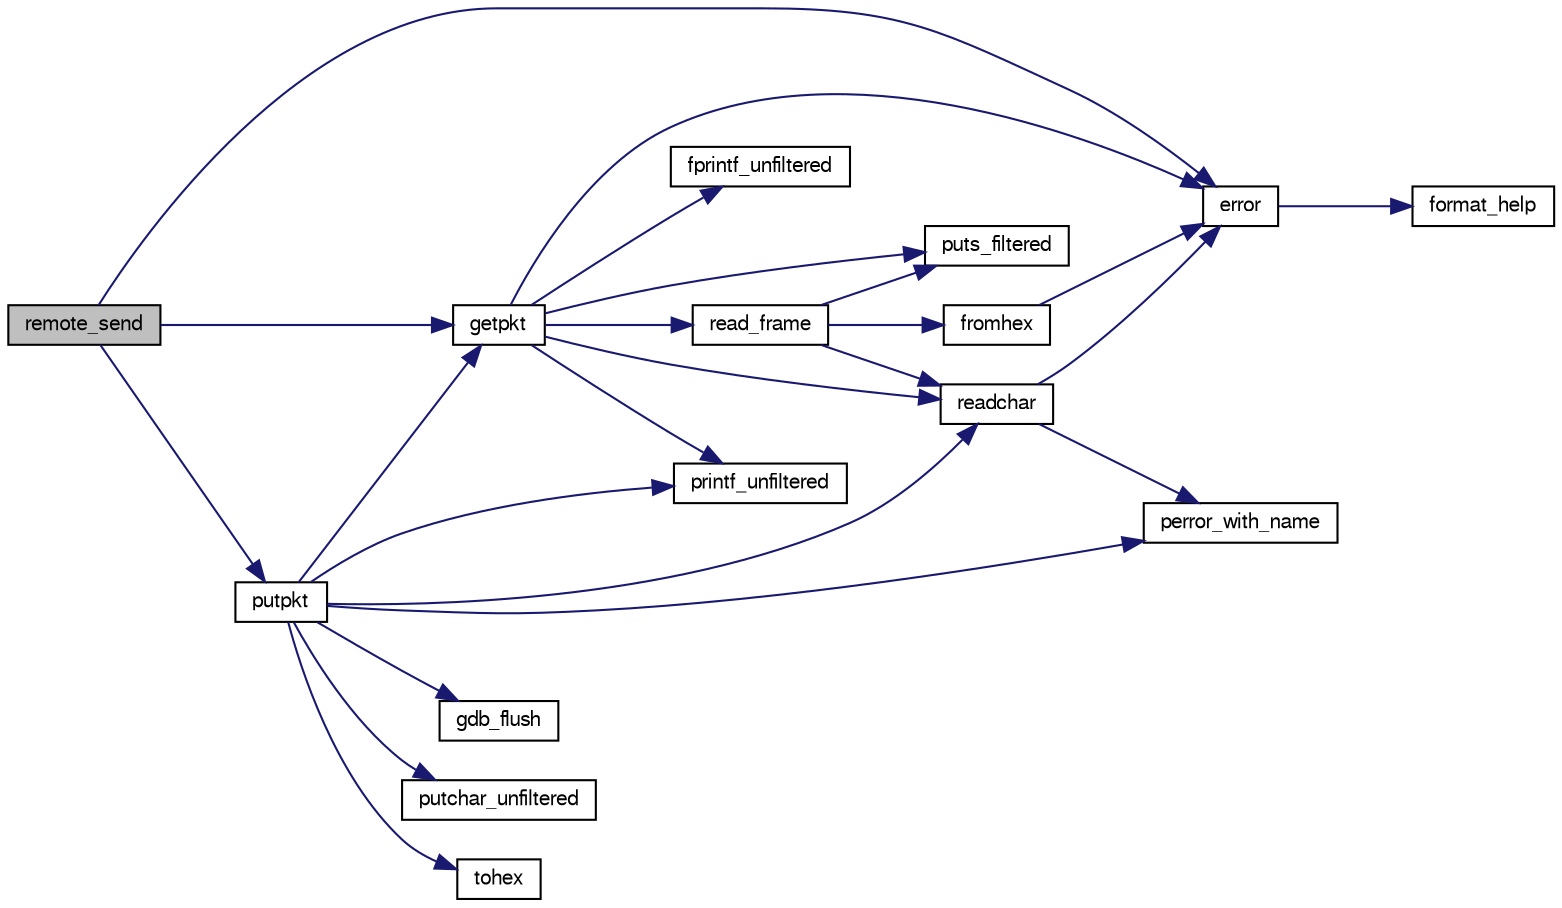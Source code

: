 digraph G
{
  edge [fontname="FreeSans",fontsize="10",labelfontname="FreeSans",labelfontsize="10"];
  node [fontname="FreeSans",fontsize="10",shape=record];
  rankdir=LR;
  Node1 [label="remote_send",height=0.2,width=0.4,color="black", fillcolor="grey75", style="filled" fontcolor="black"];
  Node1 -> Node2 [color="midnightblue",fontsize="10",style="solid"];
  Node2 [label="error",height=0.2,width=0.4,color="black", fillcolor="white", style="filled",URL="$error_8cc.html#a158a1af99275c1555bf5fcc74709aa5a"];
  Node2 -> Node3 [color="midnightblue",fontsize="10",style="solid"];
  Node3 [label="format_help",height=0.2,width=0.4,color="black", fillcolor="white", style="filled",URL="$error_8cc.html#aa182c84a77010100b5b8a15b1ff22e70"];
  Node1 -> Node4 [color="midnightblue",fontsize="10",style="solid"];
  Node4 [label="getpkt",height=0.2,width=0.4,color="black", fillcolor="white", style="filled",URL="$remotegdb_8cc.html#a757631555908fd06213bb61cf6fd1cbd"];
  Node4 -> Node2 [color="midnightblue",fontsize="10",style="solid"];
  Node4 -> Node5 [color="midnightblue",fontsize="10",style="solid"];
  Node5 [label="fprintf_unfiltered",height=0.2,width=0.4,color="black", fillcolor="white", style="filled",URL="$remotegdb_8cc.html#afab46da8d7b164a99a90566adff8e9fd"];
  Node4 -> Node6 [color="midnightblue",fontsize="10",style="solid"];
  Node6 [label="printf_unfiltered",height=0.2,width=0.4,color="black", fillcolor="white", style="filled",URL="$remotegdb_8cc.html#a6aef864b575e1ddd1a75b575512df684"];
  Node4 -> Node7 [color="midnightblue",fontsize="10",style="solid"];
  Node7 [label="puts_filtered",height=0.2,width=0.4,color="black", fillcolor="white", style="filled",URL="$remotegdb_8cc.html#a8ff699775b27c3a360306817af74dbef"];
  Node4 -> Node8 [color="midnightblue",fontsize="10",style="solid"];
  Node8 [label="read_frame",height=0.2,width=0.4,color="black", fillcolor="white", style="filled",URL="$remotegdb_8cc.html#a7d3b3911ce43672f39850bb99f8f82cb"];
  Node8 -> Node9 [color="midnightblue",fontsize="10",style="solid"];
  Node9 [label="fromhex",height=0.2,width=0.4,color="black", fillcolor="white", style="filled",URL="$remotegdb_8cc.html#abaf2da36c14363e87d968d2da3c6bcad"];
  Node9 -> Node2 [color="midnightblue",fontsize="10",style="solid"];
  Node8 -> Node7 [color="midnightblue",fontsize="10",style="solid"];
  Node8 -> Node10 [color="midnightblue",fontsize="10",style="solid"];
  Node10 [label="readchar",height=0.2,width=0.4,color="black", fillcolor="white", style="filled",URL="$remotegdb_8cc.html#a8e189f02ddb32d3d2efe6e5688a26c10"];
  Node10 -> Node2 [color="midnightblue",fontsize="10",style="solid"];
  Node10 -> Node11 [color="midnightblue",fontsize="10",style="solid"];
  Node11 [label="perror_with_name",height=0.2,width=0.4,color="black", fillcolor="white", style="filled",URL="$remotegdb_8cc.html#ab2991d7c0f1c8ca8197510fb12f0bc2a"];
  Node4 -> Node10 [color="midnightblue",fontsize="10",style="solid"];
  Node1 -> Node12 [color="midnightblue",fontsize="10",style="solid"];
  Node12 [label="putpkt",height=0.2,width=0.4,color="black", fillcolor="white", style="filled",URL="$remotegdb_8cc.html#a0135c7ea32412fff2a3b39f060d69ada"];
  Node12 -> Node13 [color="midnightblue",fontsize="10",style="solid"];
  Node13 [label="gdb_flush",height=0.2,width=0.4,color="black", fillcolor="white", style="filled",URL="$remotegdb_8cc.html#ab7615aba8571a90b0f419ca326db6720"];
  Node12 -> Node4 [color="midnightblue",fontsize="10",style="solid"];
  Node12 -> Node11 [color="midnightblue",fontsize="10",style="solid"];
  Node12 -> Node6 [color="midnightblue",fontsize="10",style="solid"];
  Node12 -> Node14 [color="midnightblue",fontsize="10",style="solid"];
  Node14 [label="putchar_unfiltered",height=0.2,width=0.4,color="black", fillcolor="white", style="filled",URL="$remotegdb_8cc.html#a0b70a303db17a51515b316d363eedb2a"];
  Node12 -> Node10 [color="midnightblue",fontsize="10",style="solid"];
  Node12 -> Node15 [color="midnightblue",fontsize="10",style="solid"];
  Node15 [label="tohex",height=0.2,width=0.4,color="black", fillcolor="white", style="filled",URL="$remotegdb_8cc.html#af6e832cbb512d747c35b9002a3c43927"];
}

